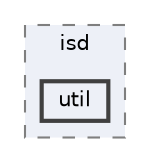 digraph "repository/isd/src/main/java/com/sterlite/cal/isd/util"
{
 // LATEX_PDF_SIZE
  bgcolor="transparent";
  edge [fontname=Helvetica,fontsize=10,labelfontname=Helvetica,labelfontsize=10];
  node [fontname=Helvetica,fontsize=10,shape=box,height=0.2,width=0.4];
  compound=true
  subgraph clusterdir_3861a366a4d2c6ace20a0b0c723f229b {
    graph [ bgcolor="#edf0f7", pencolor="grey50", label="isd", fontname=Helvetica,fontsize=10 style="filled,dashed", URL="dir_3861a366a4d2c6ace20a0b0c723f229b.html",tooltip=""]
  dir_13a43897d7e6a1afa6c6fc3245a5a6d2 [label="util", fillcolor="#edf0f7", color="grey25", style="filled,bold", URL="dir_13a43897d7e6a1afa6c6fc3245a5a6d2.html",tooltip=""];
  }
}
